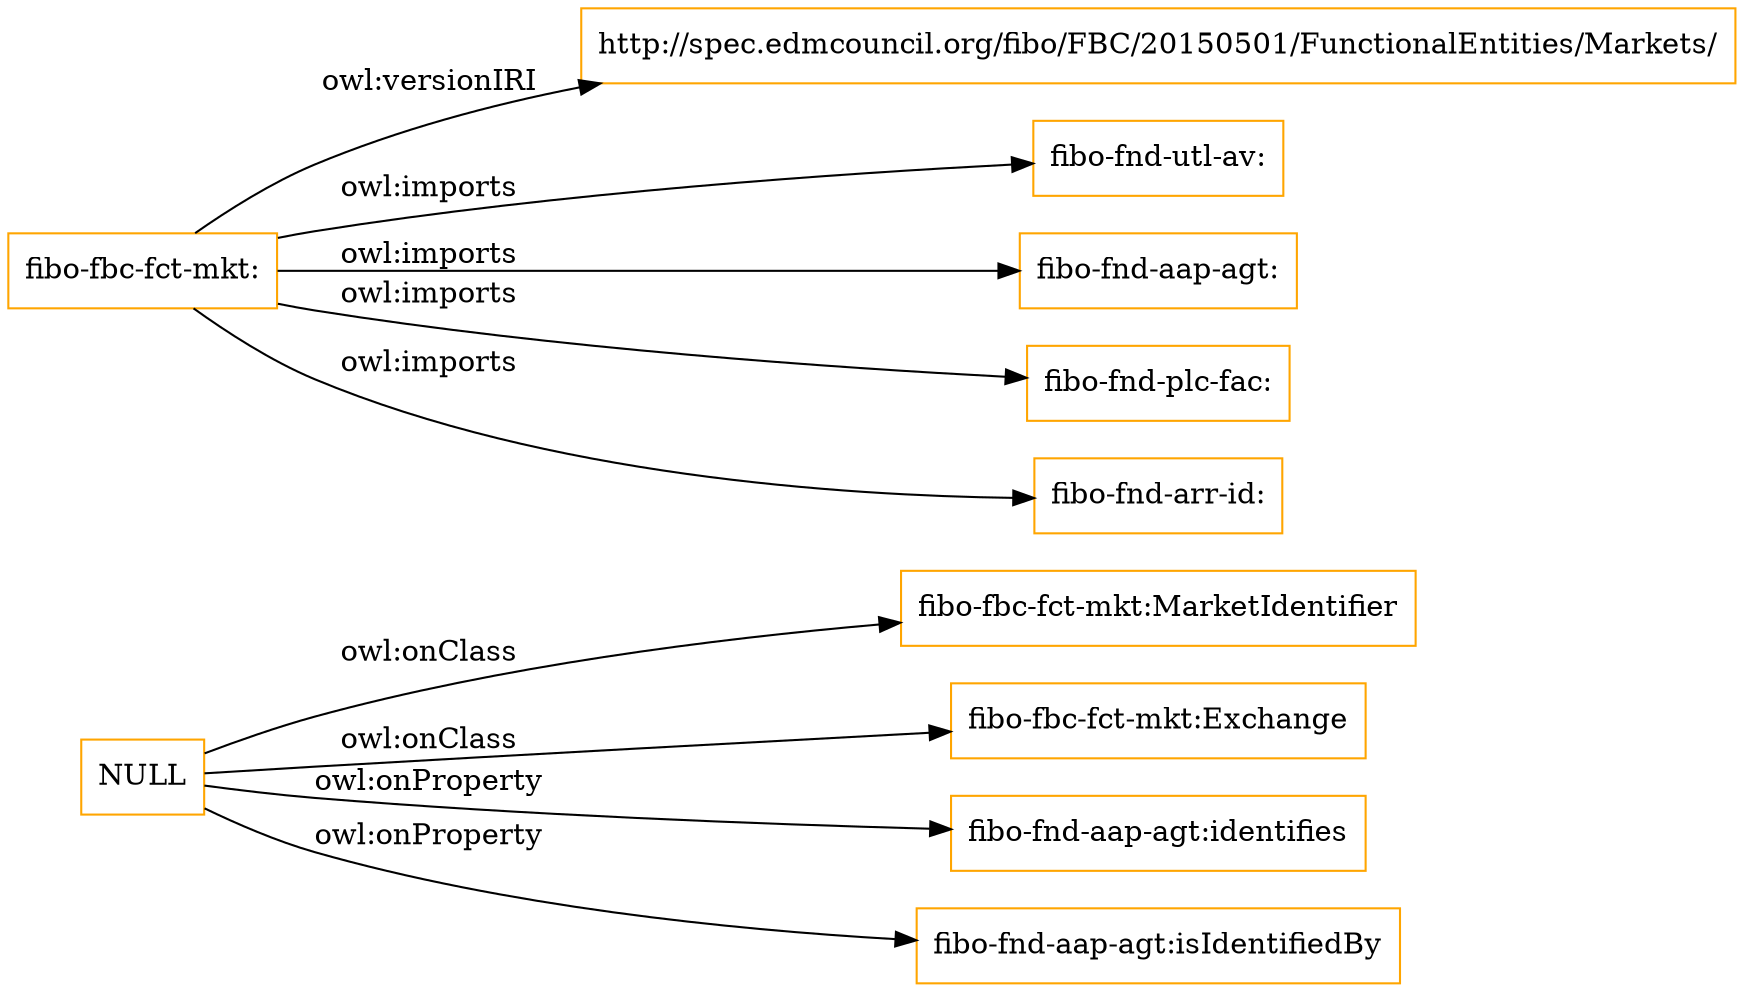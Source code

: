 digraph ar2dtool_diagram { 
rankdir=LR;
size="1501"
node [shape = rectangle, color="orange"]; "fibo-fbc-fct-mkt:MarketIdentifier" "fibo-fbc-fct-mkt:Exchange" ; /*classes style*/
	"NULL" -> "fibo-fnd-aap-agt:identifies" [ label = "owl:onProperty" ];
	"NULL" -> "fibo-fbc-fct-mkt:Exchange" [ label = "owl:onClass" ];
	"NULL" -> "fibo-fnd-aap-agt:isIdentifiedBy" [ label = "owl:onProperty" ];
	"NULL" -> "fibo-fbc-fct-mkt:MarketIdentifier" [ label = "owl:onClass" ];
	"fibo-fbc-fct-mkt:" -> "http://spec.edmcouncil.org/fibo/FBC/20150501/FunctionalEntities/Markets/" [ label = "owl:versionIRI" ];
	"fibo-fbc-fct-mkt:" -> "fibo-fnd-utl-av:" [ label = "owl:imports" ];
	"fibo-fbc-fct-mkt:" -> "fibo-fnd-aap-agt:" [ label = "owl:imports" ];
	"fibo-fbc-fct-mkt:" -> "fibo-fnd-plc-fac:" [ label = "owl:imports" ];
	"fibo-fbc-fct-mkt:" -> "fibo-fnd-arr-id:" [ label = "owl:imports" ];

}

